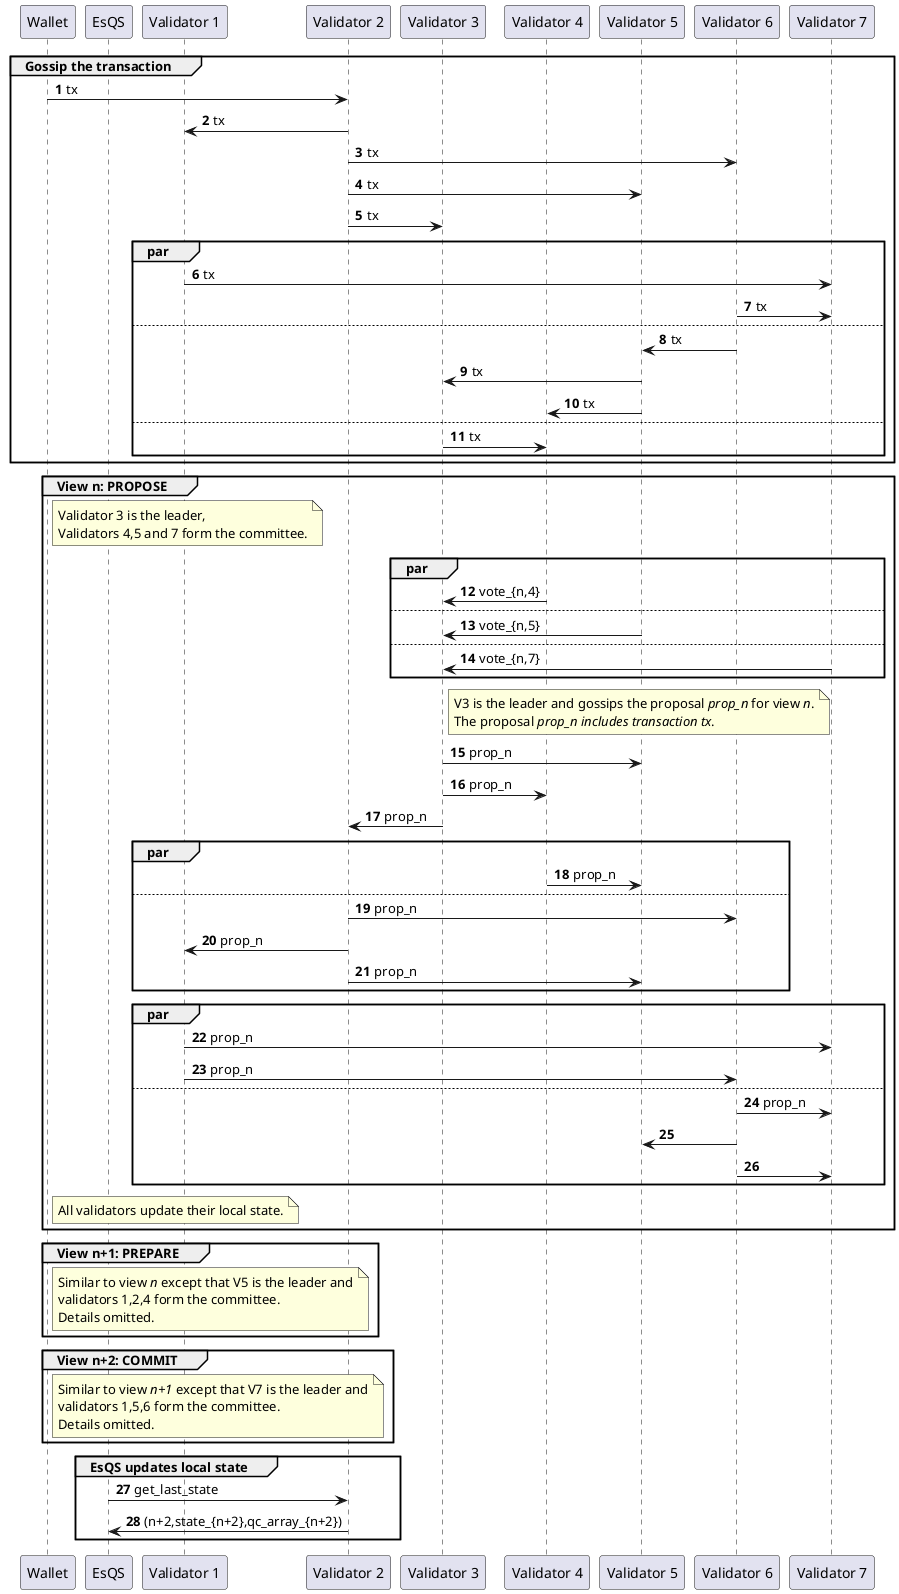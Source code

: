 @startuml
autonumber

participant Wallet as W
participant EsQS
participant "Validator 1" as V1
participant "Validator 2" as V2
participant "Validator 3" as V3
participant "Validator 4" as V4
participant "Validator 5" as V5
participant "Validator 6" as V6
participant "Validator 7" as V7

group Gossip the transaction

W -> V2: tx
V2 -> V1: tx
V2 -> V6: tx
V2 -> V5: tx
V2 -> V3: tx

par
V1 -> V7: tx
V6 -> V7: tx
else
V6 -> V5: tx
V5 -> V3: tx
V5 -> V4: tx
else
V3 -> V4: tx
end par

end group

group View n: PROPOSE

note right W
Validator 3 is the leader,
Validators 4,5 and 7 form the committee.
end note

par
V4 -> V3: vote_{n,4}
else
V5 -> V3: vote_{n,5}
else
V7 -> V3: vote_{n,7}
end par

note right V3
   V3 is the leader and gossips the proposal <i>prop_n</i> for view <i>n</i>.
   The proposal <i>prop_n<i> includes transaction <i>tx</i>.
end note

V3 -> V5: prop_n
V3 -> V4: prop_n
V3 -> V2: prop_n

par
V4 -> V5: prop_n
else
V2 -> V6: prop_n
V2 -> V1: prop_n
V2 -> V5: prop_n
end par

par
V1 -> V7: prop_n
V1 -> V6: prop_n
else
V6 -> V7: prop_n
V6 -> V5
V6 -> V7
end par

note right W
   All validators update their local state.
end note

end group

group View n+1: PREPARE

note right W
   Similar to view <i>n</i> except that V5 is the leader and
   validators 1,2,4 form the committee.
   Details omitted.
end note


end group

group View n+2: COMMIT

note right W
   Similar to view <i>n+1</i> except that V7 is the leader and
   validators 1,5,6 form the committee.
   Details omitted.
end note

end group

group EsQS updates local state

EsQS -> V2: get_last_state
V2 -> EsQS: (n+2,state_{n+2},qc_array_{n+2})

end group


@enduml